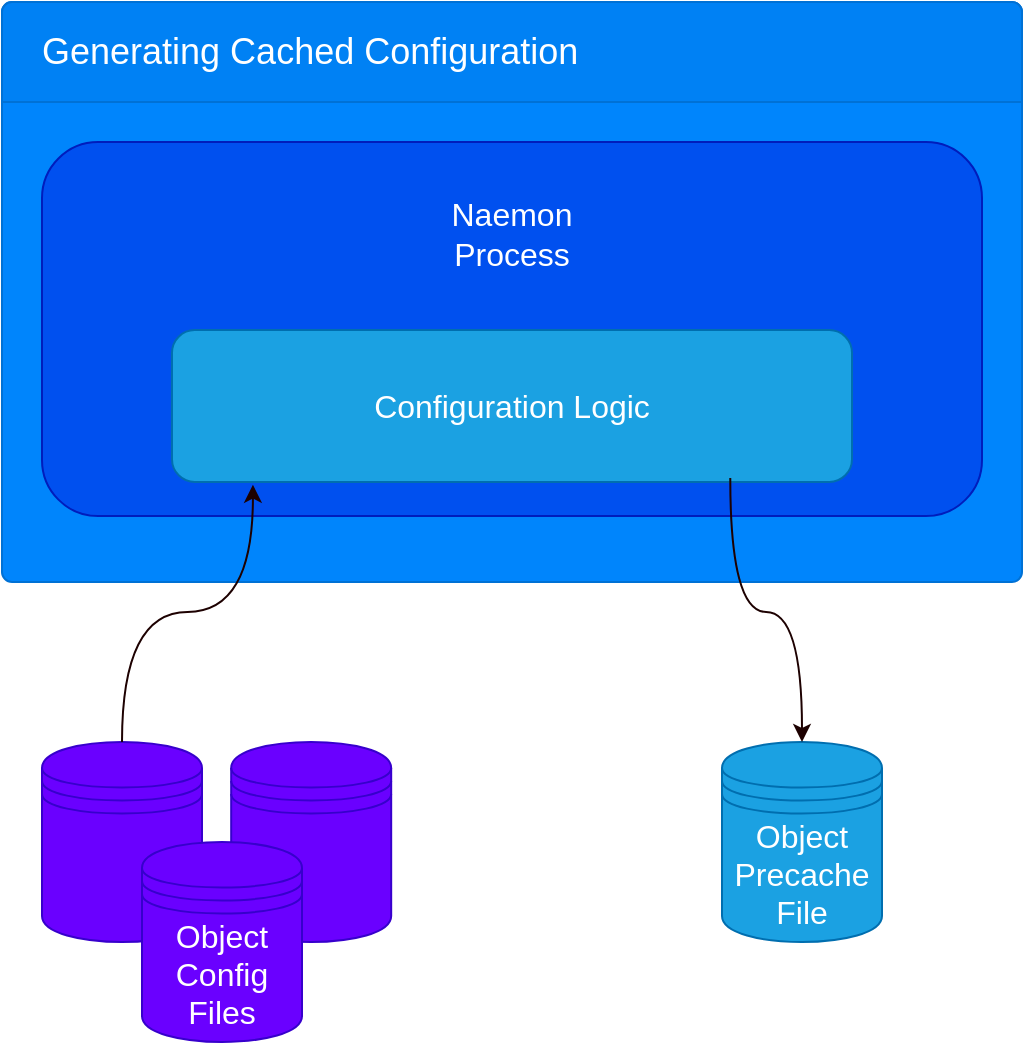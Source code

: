 <mxfile scale="1" border="0" version="24.7.17">
  <diagram name="Seite-1" id="ApvzepRqhKwXWXbhNvn7">
    <mxGraphModel dx="1434" dy="957" grid="1" gridSize="10" guides="1" tooltips="1" connect="1" arrows="1" fold="1" page="1" pageScale="1" pageWidth="1169" pageHeight="827" math="0" shadow="0">
      <root>
        <mxCell id="0" />
        <mxCell id="1" parent="0" />
        <mxCell id="2" value="" style="html=1;shadow=0;dashed=0;shape=mxgraph.bootstrap.rrect;rSize=5;strokeColor=#0071D5;html=1;whiteSpace=wrap;fillColor=#0085FC;fontColor=#ffffff;verticalAlign=bottom;align=left;spacing=20;spacingBottom=0;fontSize=14;" parent="1" vertex="1">
          <mxGeometry x="80" y="250" width="510" height="290" as="geometry" />
        </mxCell>
        <mxCell id="3" value="Generating Cached Configuration" style="html=1;shadow=0;dashed=0;shape=mxgraph.bootstrap.topButton;rSize=5;perimeter=none;whiteSpace=wrap;fillColor=#0081F4;strokeColor=#0071D5;fontColor=#ffffff;resizeWidth=1;fontSize=18;align=left;spacing=20;" parent="2" vertex="1">
          <mxGeometry width="510.0" height="50" relative="1" as="geometry" />
        </mxCell>
        <mxCell id="5" value="&lt;font style=&quot;font-size: 16px;&quot;&gt;Naemon&lt;/font&gt;&lt;div style=&quot;font-size: 16px;&quot;&gt;&lt;font style=&quot;font-size: 16px;&quot;&gt;Process&lt;/font&gt;&lt;/div&gt;&lt;div style=&quot;font-size: 16px;&quot;&gt;&lt;font style=&quot;font-size: 16px;&quot;&gt;&lt;br style=&quot;font-size: 16px;&quot;&gt;&lt;/font&gt;&lt;/div&gt;&lt;div style=&quot;font-size: 16px;&quot;&gt;&lt;font style=&quot;font-size: 16px;&quot;&gt;&lt;br style=&quot;font-size: 16px;&quot;&gt;&lt;/font&gt;&lt;/div&gt;&lt;div style=&quot;font-size: 16px;&quot;&gt;&lt;font style=&quot;font-size: 16px;&quot;&gt;&lt;br style=&quot;font-size: 16px;&quot;&gt;&lt;/font&gt;&lt;/div&gt;&lt;div style=&quot;font-size: 16px;&quot;&gt;&lt;font style=&quot;font-size: 16px;&quot;&gt;&lt;br style=&quot;font-size: 16px;&quot;&gt;&lt;/font&gt;&lt;/div&gt;&lt;div style=&quot;font-size: 16px;&quot;&gt;&lt;font style=&quot;font-size: 16px;&quot;&gt;&lt;br style=&quot;font-size: 16px;&quot;&gt;&lt;/font&gt;&lt;/div&gt;" style="rounded=1;whiteSpace=wrap;html=1;fillColor=#0050ef;fontColor=#ffffff;strokeColor=#001DBC;fontSize=16;" parent="2" vertex="1">
          <mxGeometry x="20" y="70" width="470" height="187.04" as="geometry" />
        </mxCell>
        <mxCell id="_90JMTWRTHvx8ZVtXpiR-27" value="&lt;span style=&quot;font-size: 16px;&quot;&gt;Configuration Logic&lt;/span&gt;" style="rounded=1;whiteSpace=wrap;html=1;fillColor=#1ba1e2;fontColor=#ffffff;strokeColor=#006EAF;fontSize=16;" parent="2" vertex="1">
          <mxGeometry x="85" y="164.0" width="340" height="76" as="geometry" />
        </mxCell>
        <mxCell id="_90JMTWRTHvx8ZVtXpiR-30" value="" style="shape=datastore;whiteSpace=wrap;html=1;fillColor=#6a00ff;strokeColor=#3700CC;fontColor=#ffffff;" parent="1" vertex="1">
          <mxGeometry x="100" y="620" width="80" height="100" as="geometry" />
        </mxCell>
        <mxCell id="_90JMTWRTHvx8ZVtXpiR-31" value="" style="shape=datastore;whiteSpace=wrap;html=1;fillColor=#6a00ff;strokeColor=#3700CC;fontColor=#ffffff;" parent="1" vertex="1">
          <mxGeometry x="194.59" y="620" width="80" height="100" as="geometry" />
        </mxCell>
        <mxCell id="_90JMTWRTHvx8ZVtXpiR-32" value="Object&lt;div style=&quot;font-size: 16px;&quot;&gt;Config&lt;/div&gt;&lt;div style=&quot;font-size: 16px;&quot;&gt;Files&lt;/div&gt;" style="shape=datastore;whiteSpace=wrap;html=1;fillColor=#6a00ff;strokeColor=#3700CC;fontColor=#ffffff;fontSize=16;" parent="1" vertex="1">
          <mxGeometry x="150" y="670" width="80" height="100" as="geometry" />
        </mxCell>
        <mxCell id="_90JMTWRTHvx8ZVtXpiR-33" value="&lt;div style=&quot;font-size: 16px;&quot;&gt;Object&lt;/div&gt;&lt;div style=&quot;font-size: 16px;&quot;&gt;Precache&lt;/div&gt;&lt;div style=&quot;font-size: 16px;&quot;&gt;File&lt;/div&gt;" style="shape=datastore;whiteSpace=wrap;html=1;fillColor=#1ba1e2;strokeColor=#006EAF;fontColor=#ffffff;fontSize=16;" parent="1" vertex="1">
          <mxGeometry x="440" y="620" width="80" height="100" as="geometry" />
        </mxCell>
        <mxCell id="_90JMTWRTHvx8ZVtXpiR-36" style="edgeStyle=orthogonalEdgeStyle;rounded=0;orthogonalLoop=1;jettySize=auto;html=1;entryX=0.119;entryY=1.018;entryDx=0;entryDy=0;entryPerimeter=0;curved=1;strokeColor=#1D0101;" parent="1" source="_90JMTWRTHvx8ZVtXpiR-30" target="_90JMTWRTHvx8ZVtXpiR-27" edge="1">
          <mxGeometry relative="1" as="geometry" />
        </mxCell>
        <mxCell id="_90JMTWRTHvx8ZVtXpiR-37" style="edgeStyle=orthogonalEdgeStyle;rounded=0;orthogonalLoop=1;jettySize=auto;html=1;entryX=0.821;entryY=0.974;entryDx=0;entryDy=0;entryPerimeter=0;startArrow=classic;startFill=1;endArrow=none;endFill=0;curved=1;strokeColor=#1D0101;" parent="1" source="_90JMTWRTHvx8ZVtXpiR-33" target="_90JMTWRTHvx8ZVtXpiR-27" edge="1">
          <mxGeometry relative="1" as="geometry" />
        </mxCell>
      </root>
    </mxGraphModel>
  </diagram>
</mxfile>
